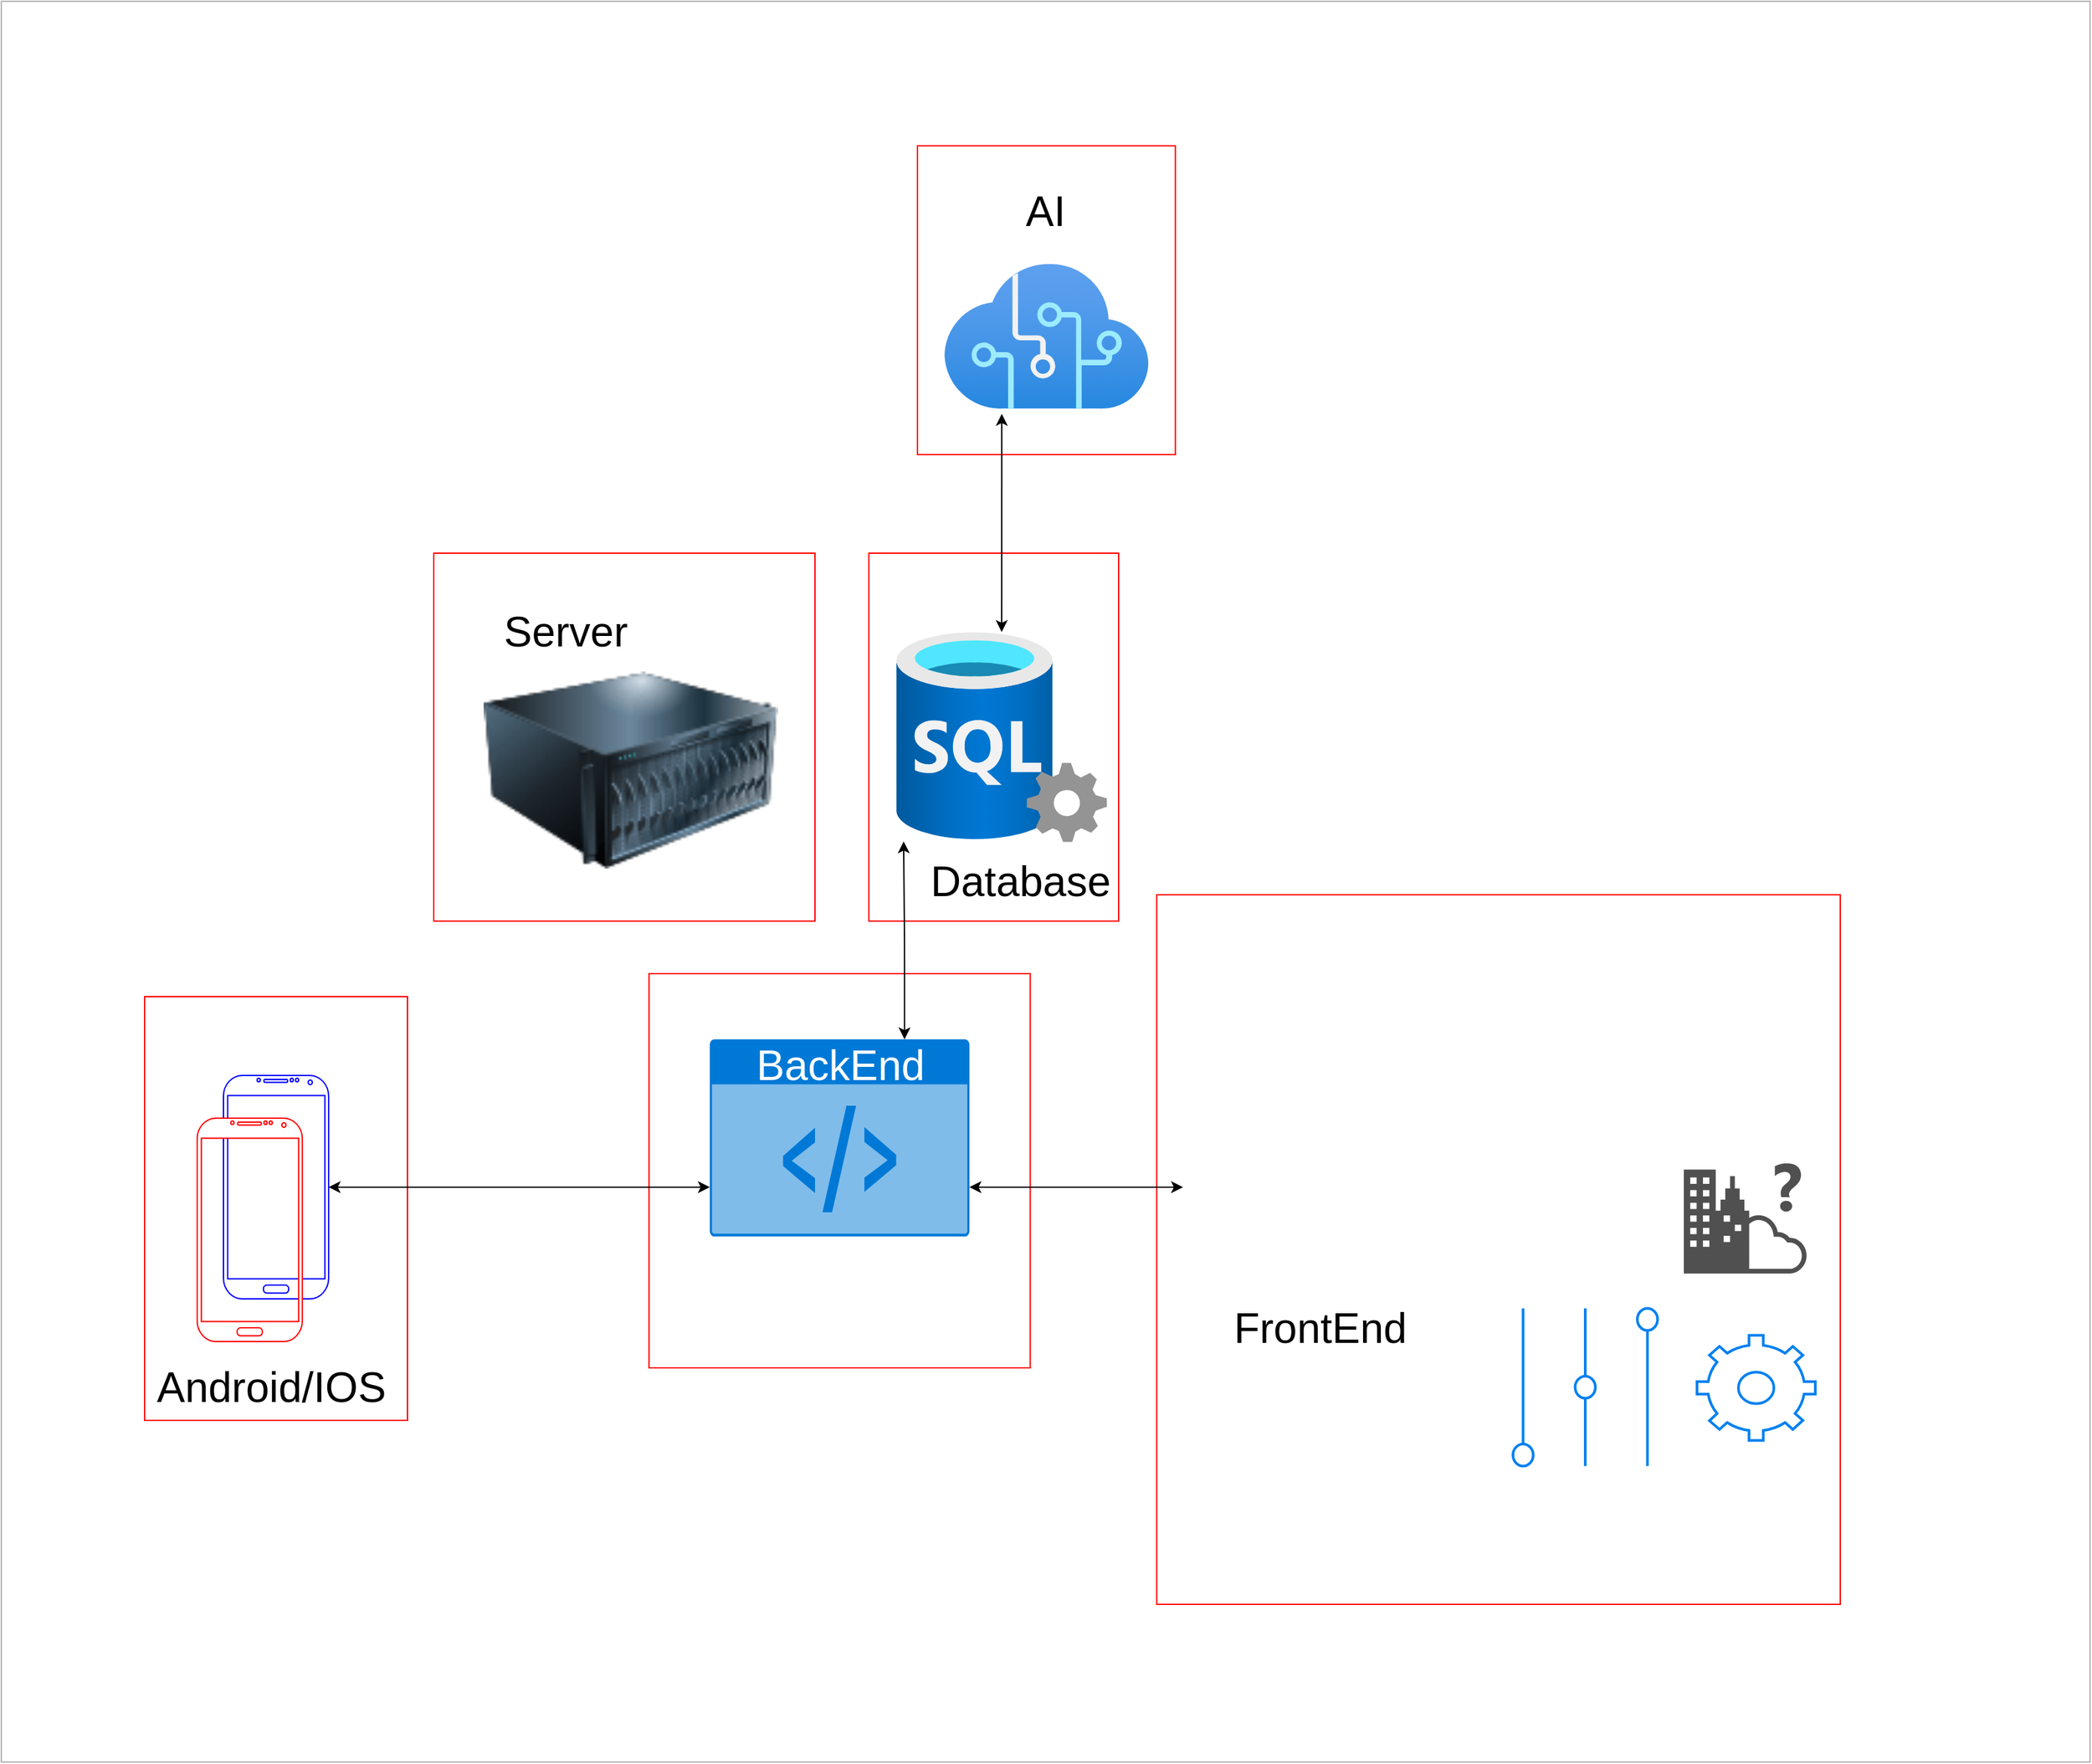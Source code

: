 <mxfile version="14.1.9" type="github">
  <diagram id="LnrqgQR9OZsyq4BpdhqI" name="Page-1">
    <mxGraphModel dx="4101" dy="2676" grid="1" gridSize="10" guides="1" tooltips="1" connect="1" arrows="1" fold="1" page="1" pageScale="1" pageWidth="827" pageHeight="1169" math="0" shadow="0">
      <root>
        <mxCell id="0" />
        <mxCell id="1" parent="0" />
        <mxCell id="lQoK1ao-_dlr8XllagPa-35" value="" style="rounded=0;whiteSpace=wrap;html=1;strokeColor=#B3B3B3;" vertex="1" parent="1">
          <mxGeometry x="-909" y="-810" width="1589" height="1340" as="geometry" />
        </mxCell>
        <mxCell id="lQoK1ao-_dlr8XllagPa-31" value="" style="rounded=0;whiteSpace=wrap;html=1;strokeColor=#FF0000;" vertex="1" parent="1">
          <mxGeometry x="-580" y="-390" width="290" height="280" as="geometry" />
        </mxCell>
        <mxCell id="lQoK1ao-_dlr8XllagPa-30" value="" style="rounded=0;whiteSpace=wrap;html=1;strokeColor=#FF0000;" vertex="1" parent="1">
          <mxGeometry x="-212.05" y="-700" width="196.25" height="235" as="geometry" />
        </mxCell>
        <mxCell id="lQoK1ao-_dlr8XllagPa-29" value="" style="rounded=0;whiteSpace=wrap;html=1;strokeColor=#FF0000;" vertex="1" parent="1">
          <mxGeometry x="-249" y="-390" width="190" height="280" as="geometry" />
        </mxCell>
        <mxCell id="lQoK1ao-_dlr8XllagPa-28" value="" style="rounded=0;whiteSpace=wrap;html=1;strokeColor=#FF0000;" vertex="1" parent="1">
          <mxGeometry x="-800" y="-52.5" width="200" height="322.5" as="geometry" />
        </mxCell>
        <mxCell id="lQoK1ao-_dlr8XllagPa-27" value="" style="rounded=0;whiteSpace=wrap;html=1;strokeColor=#FF0000;" vertex="1" parent="1">
          <mxGeometry x="-416.25" y="-70" width="290" height="300" as="geometry" />
        </mxCell>
        <mxCell id="lQoK1ao-_dlr8XllagPa-26" value="" style="rounded=0;whiteSpace=wrap;html=1;strokeColor=#FF0000;" vertex="1" parent="1">
          <mxGeometry x="-30" y="-130" width="520" height="540" as="geometry" />
        </mxCell>
        <mxCell id="lQoK1ao-_dlr8XllagPa-1" value="" style="image;html=1;image=img/lib/clip_art/computers/Server_128x128.png" vertex="1" parent="1">
          <mxGeometry x="-570" y="-300" width="280" height="150" as="geometry" />
        </mxCell>
        <mxCell id="lQoK1ao-_dlr8XllagPa-2" value="" style="aspect=fixed;html=1;points=[];align=center;image;fontSize=12;image=img/lib/azure2/databases/SQL_Server.svg;" vertex="1" parent="1">
          <mxGeometry x="-228" y="-330" width="160" height="160" as="geometry" />
        </mxCell>
        <mxCell id="lQoK1ao-_dlr8XllagPa-3" value="" style="verticalLabelPosition=bottom;verticalAlign=top;html=1;shadow=0;dashed=0;strokeWidth=1;shape=mxgraph.android.phone2;strokeColor=#0000FF;" vertex="1" parent="1">
          <mxGeometry x="-740" y="7.5" width="80" height="170" as="geometry" />
        </mxCell>
        <mxCell id="lQoK1ao-_dlr8XllagPa-4" value="" style="verticalLabelPosition=bottom;verticalAlign=top;html=1;shadow=0;dashed=0;strokeWidth=1;shape=mxgraph.android.phone2;strokeColor=#FF0000;" vertex="1" parent="1">
          <mxGeometry x="-760" y="40" width="80" height="170" as="geometry" />
        </mxCell>
        <mxCell id="lQoK1ao-_dlr8XllagPa-5" value="" style="shape=image;html=1;verticalAlign=top;verticalLabelPosition=bottom;labelBackgroundColor=#ffffff;imageAspect=0;aspect=fixed;image=https://cdn4.iconfinder.com/data/icons/technology-83/1000/app_frontend_end_front_front-end_front_end_development-128.png" vertex="1" parent="1">
          <mxGeometry x="-10" y="-11" width="207" height="207" as="geometry" />
        </mxCell>
        <mxCell id="lQoK1ao-_dlr8XllagPa-20" style="edgeStyle=orthogonalEdgeStyle;rounded=0;orthogonalLoop=1;jettySize=auto;html=1;exitX=0.75;exitY=0;exitDx=0;exitDy=0;exitPerimeter=0;entryX=0.034;entryY=0.996;entryDx=0;entryDy=0;entryPerimeter=0;startArrow=classic;startFill=1;" edge="1" parent="1" source="lQoK1ao-_dlr8XllagPa-6" target="lQoK1ao-_dlr8XllagPa-2">
          <mxGeometry relative="1" as="geometry" />
        </mxCell>
        <mxCell id="lQoK1ao-_dlr8XllagPa-21" style="edgeStyle=orthogonalEdgeStyle;rounded=0;orthogonalLoop=1;jettySize=auto;html=1;exitX=1;exitY=0.75;exitDx=0;exitDy=0;exitPerimeter=0;startArrow=classic;startFill=1;" edge="1" parent="1" source="lQoK1ao-_dlr8XllagPa-6" target="lQoK1ao-_dlr8XllagPa-5">
          <mxGeometry relative="1" as="geometry" />
        </mxCell>
        <mxCell id="lQoK1ao-_dlr8XllagPa-22" style="edgeStyle=orthogonalEdgeStyle;rounded=0;orthogonalLoop=1;jettySize=auto;html=1;exitX=0;exitY=0.75;exitDx=0;exitDy=0;exitPerimeter=0;startArrow=classic;startFill=1;" edge="1" parent="1" source="lQoK1ao-_dlr8XllagPa-6" target="lQoK1ao-_dlr8XllagPa-3">
          <mxGeometry relative="1" as="geometry" />
        </mxCell>
        <mxCell id="lQoK1ao-_dlr8XllagPa-6" value="&lt;font style=&quot;font-size: 32px&quot;&gt;BackEnd&lt;/font&gt;" style="html=1;strokeColor=none;fillColor=#0079D6;labelPosition=center;verticalLabelPosition=middle;verticalAlign=top;align=center;fontSize=12;outlineConnect=0;spacingTop=-6;fontColor=#FFFFFF;shape=mxgraph.sitemap.script;" vertex="1" parent="1">
          <mxGeometry x="-370" y="-20" width="197.5" height="150" as="geometry" />
        </mxCell>
        <mxCell id="lQoK1ao-_dlr8XllagPa-8" value="" style="shape=image;html=1;verticalAlign=top;verticalLabelPosition=bottom;labelBackgroundColor=#ffffff;imageAspect=0;aspect=fixed;image=https://cdn0.iconfinder.com/data/icons/news-and-magazine/512/statistic-128.png" vertex="1" parent="1">
          <mxGeometry x="251" y="-19.75" width="70" height="70" as="geometry" />
        </mxCell>
        <mxCell id="lQoK1ao-_dlr8XllagPa-9" value="" style="shape=image;html=1;verticalAlign=top;verticalLabelPosition=bottom;labelBackgroundColor=#ffffff;imageAspect=0;aspect=fixed;image=https://cdn2.iconfinder.com/data/icons/essential-web-5/50/map-direction-diagram-path-route-128.png" vertex="1" parent="1">
          <mxGeometry x="251" y="74.25" width="90" height="90" as="geometry" />
        </mxCell>
        <mxCell id="lQoK1ao-_dlr8XllagPa-10" value="" style="shape=image;html=1;verticalAlign=top;verticalLabelPosition=bottom;labelBackgroundColor=#ffffff;imageAspect=0;aspect=fixed;image=https://cdn2.iconfinder.com/data/icons/humano2/128x128/apps/gnumeric.png" vertex="1" parent="1">
          <mxGeometry x="240" y="-119.75" width="92" height="92" as="geometry" />
        </mxCell>
        <mxCell id="lQoK1ao-_dlr8XllagPa-11" value="" style="shape=image;html=1;verticalAlign=top;verticalLabelPosition=bottom;labelBackgroundColor=#ffffff;imageAspect=0;aspect=fixed;image=https://cdn0.iconfinder.com/data/icons/chart-22/20/chart_spline_double-128.png" vertex="1" parent="1">
          <mxGeometry x="341" y="-27.75" width="89" height="89" as="geometry" />
        </mxCell>
        <mxCell id="lQoK1ao-_dlr8XllagPa-12" value="" style="shape=image;html=1;verticalAlign=top;verticalLabelPosition=bottom;labelBackgroundColor=#ffffff;imageAspect=0;aspect=fixed;image=https://cdn2.iconfinder.com/data/icons/freeicons/PNG_256x256/Pie%20Diagram.png" vertex="1" parent="1">
          <mxGeometry x="341" y="-119.75" width="80" height="80" as="geometry" />
        </mxCell>
        <mxCell id="lQoK1ao-_dlr8XllagPa-13" value="" style="html=1;verticalLabelPosition=bottom;align=center;labelBackgroundColor=#ffffff;verticalAlign=top;strokeWidth=2;strokeColor=#0080F0;shadow=0;dashed=0;shape=mxgraph.ios7.icons.settings;" vertex="1" parent="1">
          <mxGeometry x="381" y="205.25" width="90" height="80" as="geometry" />
        </mxCell>
        <mxCell id="lQoK1ao-_dlr8XllagPa-14" value="" style="html=1;verticalLabelPosition=bottom;align=center;labelBackgroundColor=#ffffff;verticalAlign=top;strokeWidth=2;strokeColor=#0080F0;shadow=0;dashed=0;shape=mxgraph.ios7.icons.volume;pointerEvents=1" vertex="1" parent="1">
          <mxGeometry x="241" y="184.75" width="110" height="120" as="geometry" />
        </mxCell>
        <mxCell id="lQoK1ao-_dlr8XllagPa-15" value="" style="pointerEvents=1;shadow=0;dashed=0;html=1;strokeColor=none;fillColor=#505050;labelPosition=center;verticalLabelPosition=bottom;verticalAlign=top;outlineConnect=0;align=center;shape=mxgraph.office.concepts.platform_options;" vertex="1" parent="1">
          <mxGeometry x="371" y="74.25" width="94.5" height="84" as="geometry" />
        </mxCell>
        <mxCell id="lQoK1ao-_dlr8XllagPa-16" value="" style="aspect=fixed;html=1;points=[];align=center;image;fontSize=12;image=img/lib/azure2/ai_machine_learning/Cognitive_Services.svg;" vertex="1" parent="1">
          <mxGeometry x="-191.84" y="-610" width="155.84" height="110" as="geometry" />
        </mxCell>
        <mxCell id="lQoK1ao-_dlr8XllagPa-17" value="&lt;font style=&quot;font-size: 32px&quot;&gt;FrontEnd&lt;/font&gt;" style="text;html=1;align=center;verticalAlign=middle;resizable=0;points=[];autosize=1;" vertex="1" parent="1">
          <mxGeometry x="18.5" y="190" width="150" height="20" as="geometry" />
        </mxCell>
        <mxCell id="lQoK1ao-_dlr8XllagPa-23" value="" style="endArrow=classic;startArrow=classic;html=1;entryX=0.282;entryY=1.036;entryDx=0;entryDy=0;entryPerimeter=0;" edge="1" parent="1" source="lQoK1ao-_dlr8XllagPa-2" target="lQoK1ao-_dlr8XllagPa-16">
          <mxGeometry width="50" height="50" relative="1" as="geometry">
            <mxPoint x="-90" y="-400" as="sourcePoint" />
            <mxPoint x="-40" y="-450" as="targetPoint" />
          </mxGeometry>
        </mxCell>
        <mxCell id="lQoK1ao-_dlr8XllagPa-24" value="&lt;font style=&quot;font-size: 32px&quot;&gt;Server&lt;/font&gt;" style="text;html=1;align=center;verticalAlign=middle;resizable=0;points=[];autosize=1;" vertex="1" parent="1">
          <mxGeometry x="-535" y="-340" width="110" height="20" as="geometry" />
        </mxCell>
        <mxCell id="lQoK1ao-_dlr8XllagPa-32" value="&lt;font style=&quot;font-size: 32px&quot;&gt;Database&lt;/font&gt;" style="text;html=1;align=center;verticalAlign=middle;resizable=0;points=[];autosize=1;" vertex="1" parent="1">
          <mxGeometry x="-209" y="-150" width="150" height="20" as="geometry" />
        </mxCell>
        <mxCell id="lQoK1ao-_dlr8XllagPa-34" value="&lt;font style=&quot;font-size: 32px&quot;&gt;AI&lt;/font&gt;" style="text;html=1;align=center;verticalAlign=middle;resizable=0;points=[];autosize=1;" vertex="1" parent="1">
          <mxGeometry x="-140" y="-660" width="50" height="20" as="geometry" />
        </mxCell>
        <mxCell id="lQoK1ao-_dlr8XllagPa-36" value="&lt;font style=&quot;font-size: 32px&quot;&gt;Android/IOS&lt;/font&gt;" style="text;html=1;align=center;verticalAlign=middle;resizable=0;points=[];autosize=1;" vertex="1" parent="1">
          <mxGeometry x="-799" y="235.25" width="190" height="20" as="geometry" />
        </mxCell>
      </root>
    </mxGraphModel>
  </diagram>
</mxfile>

